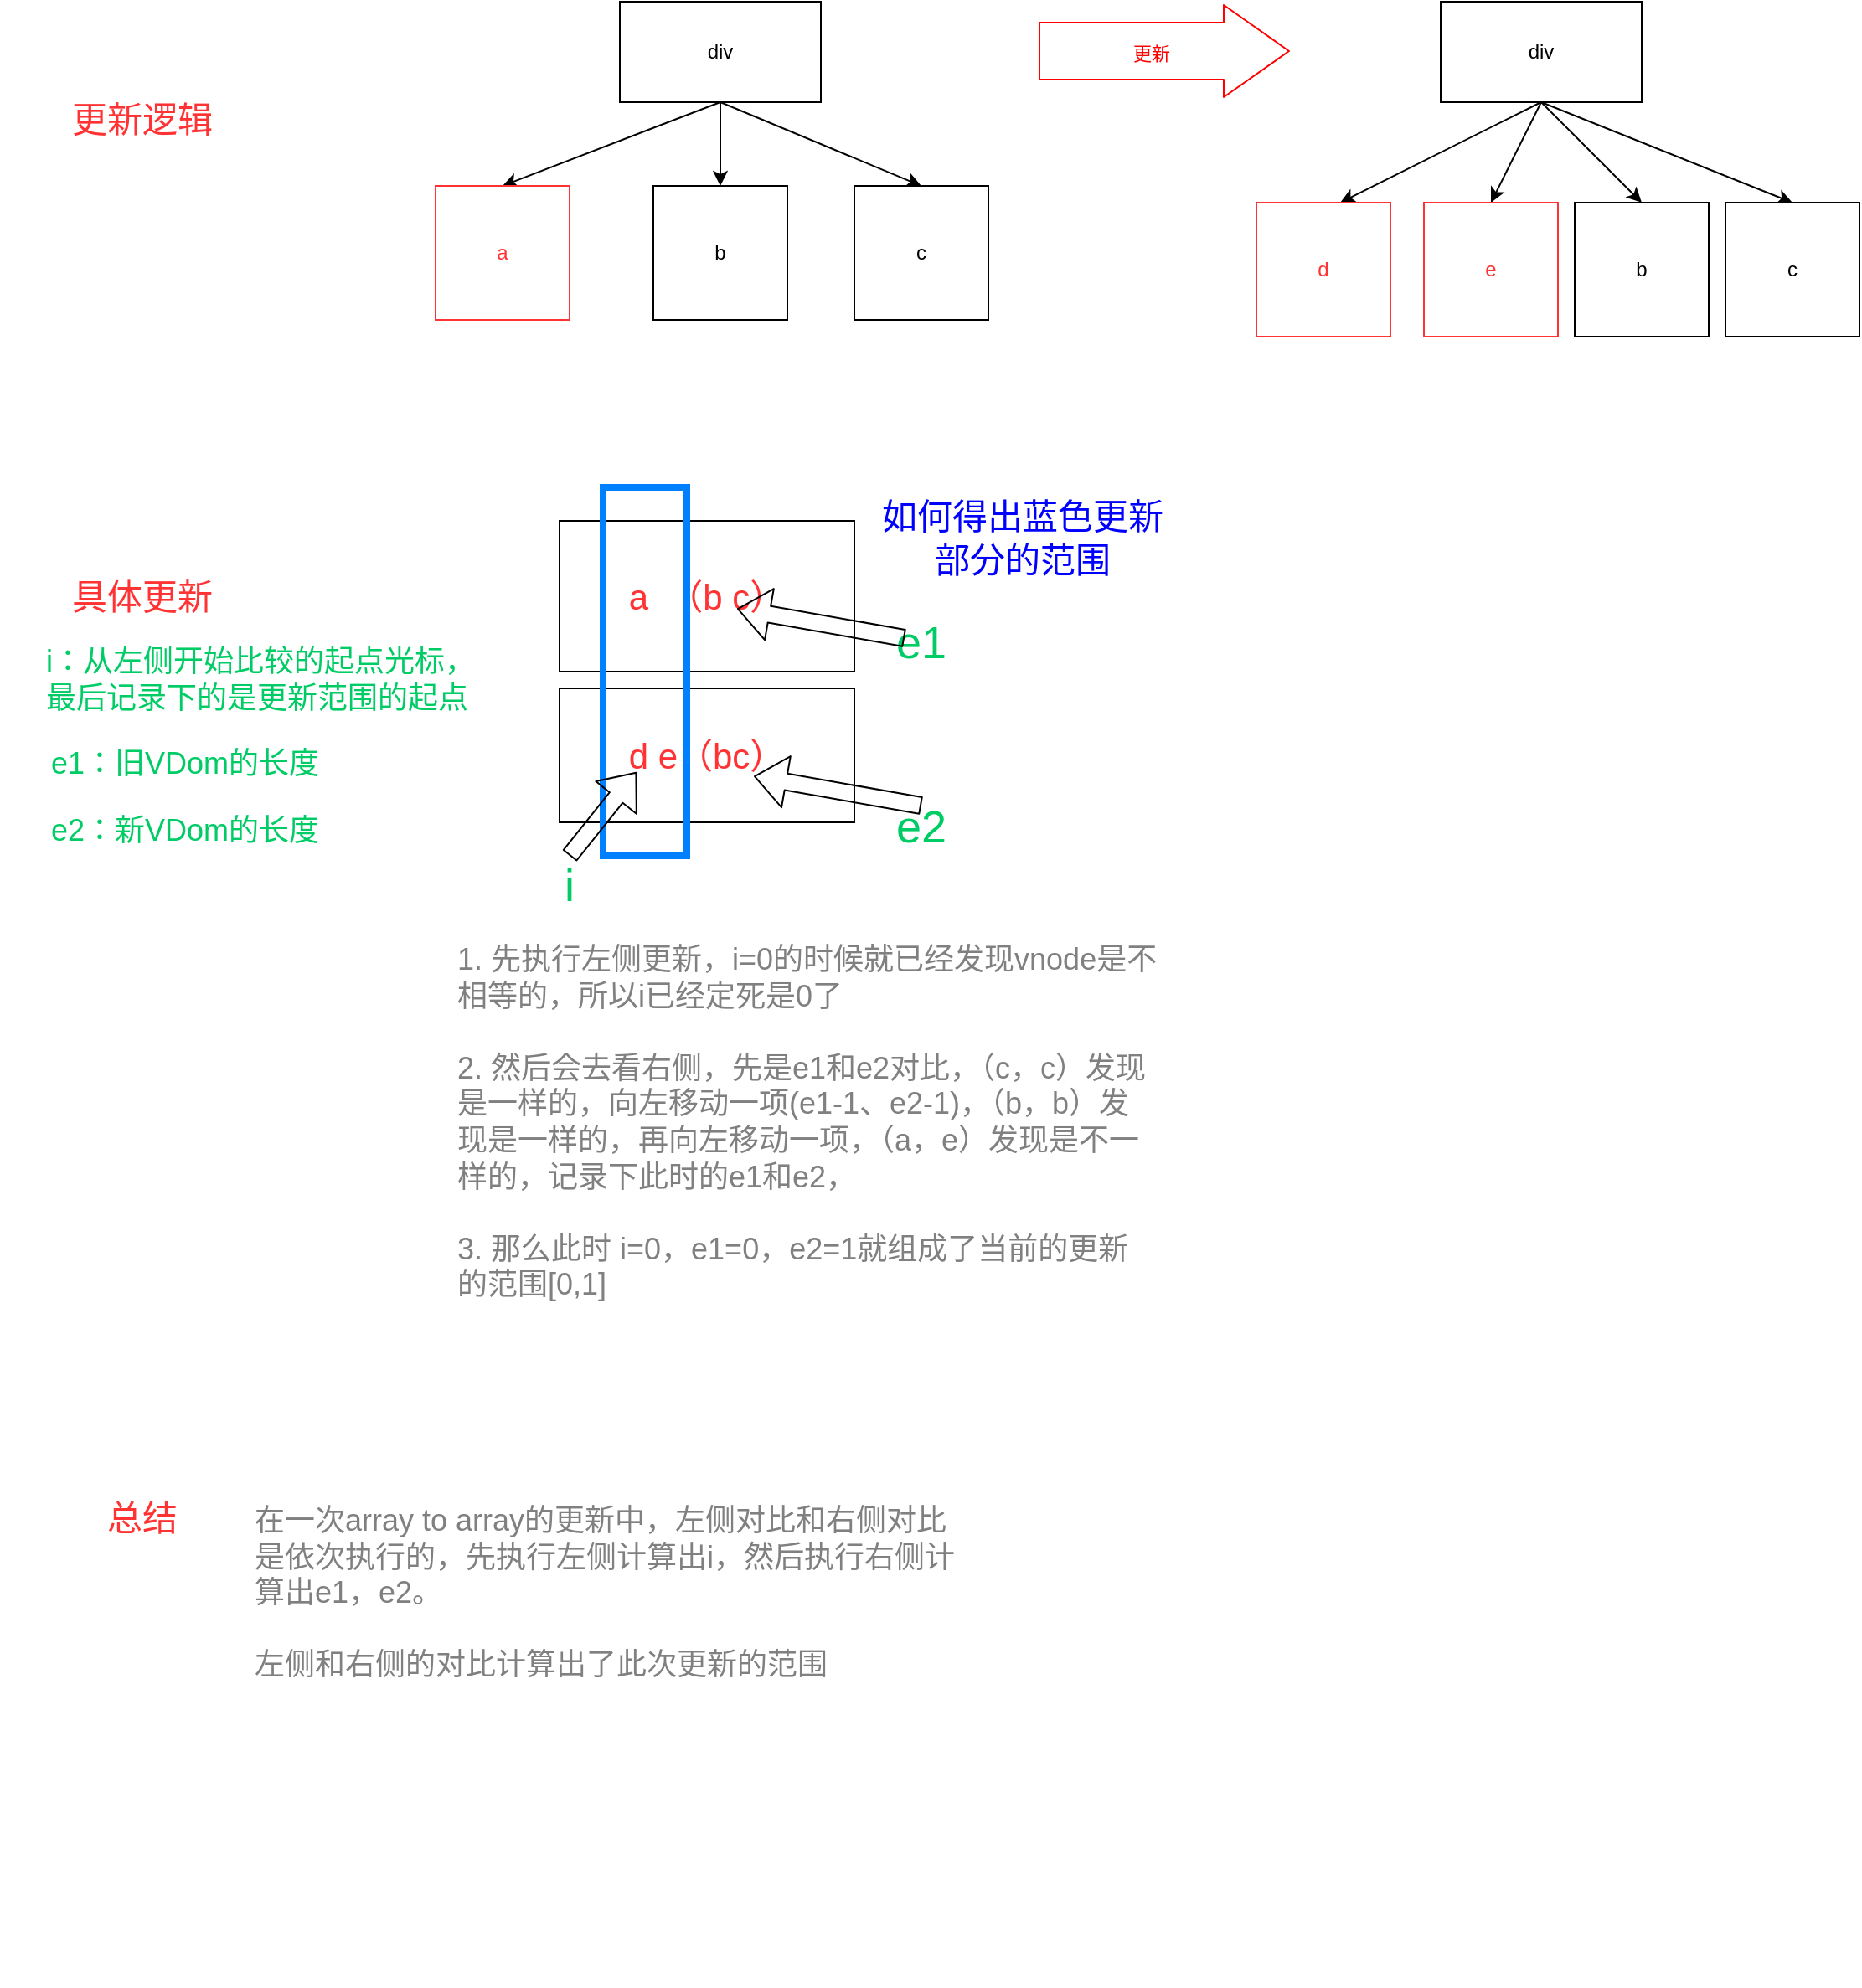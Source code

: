 <mxfile>
    <diagram id="rtLPf_YucaRTqVIEzSHe" name="第 1 页">
        <mxGraphModel dx="1187" dy="860" grid="1" gridSize="10" guides="1" tooltips="1" connect="1" arrows="1" fold="1" page="1" pageScale="1" pageWidth="827" pageHeight="1169" math="0" shadow="0">
            <root>
                <mxCell id="0"/>
                <mxCell id="1" parent="0"/>
                <mxCell id="8" style="edgeStyle=none;html=1;exitX=0.5;exitY=1;exitDx=0;exitDy=0;entryX=0.5;entryY=0;entryDx=0;entryDy=0;" parent="1" source="2" target="3" edge="1">
                    <mxGeometry relative="1" as="geometry"/>
                </mxCell>
                <mxCell id="9" style="edgeStyle=none;html=1;exitX=0.5;exitY=1;exitDx=0;exitDy=0;entryX=0.5;entryY=0;entryDx=0;entryDy=0;" parent="1" source="2" target="5" edge="1">
                    <mxGeometry relative="1" as="geometry"/>
                </mxCell>
                <mxCell id="10" style="edgeStyle=none;html=1;exitX=0.5;exitY=1;exitDx=0;exitDy=0;entryX=0.5;entryY=0;entryDx=0;entryDy=0;" parent="1" source="2" target="6" edge="1">
                    <mxGeometry relative="1" as="geometry"/>
                </mxCell>
                <mxCell id="2" value="div" style="rounded=0;whiteSpace=wrap;html=1;" parent="1" vertex="1">
                    <mxGeometry x="390" y="40" width="120" height="60" as="geometry"/>
                </mxCell>
                <mxCell id="3" value="a" style="whiteSpace=wrap;html=1;aspect=fixed;fontColor=#FF3333;strokeColor=#FF3333;" parent="1" vertex="1">
                    <mxGeometry x="280" y="150" width="80" height="80" as="geometry"/>
                </mxCell>
                <mxCell id="5" value="b" style="whiteSpace=wrap;html=1;aspect=fixed;" parent="1" vertex="1">
                    <mxGeometry x="410" y="150" width="80" height="80" as="geometry"/>
                </mxCell>
                <mxCell id="6" value="c" style="whiteSpace=wrap;html=1;aspect=fixed;" parent="1" vertex="1">
                    <mxGeometry x="530" y="150" width="80" height="80" as="geometry"/>
                </mxCell>
                <mxCell id="11" value="" style="shape=flexArrow;endArrow=classic;html=1;width=34;endSize=12.67;strokeColor=#FF0000;" parent="1" edge="1">
                    <mxGeometry width="50" height="50" relative="1" as="geometry">
                        <mxPoint x="640" y="69.5" as="sourcePoint"/>
                        <mxPoint x="790" y="69.5" as="targetPoint"/>
                    </mxGeometry>
                </mxCell>
                <mxCell id="21" value="更新" style="edgeLabel;html=1;align=center;verticalAlign=middle;resizable=0;points=[];fontColor=#FF0000;" parent="11" vertex="1" connectable="0">
                    <mxGeometry x="-0.107" y="7" relative="1" as="geometry">
                        <mxPoint y="8" as="offset"/>
                    </mxGeometry>
                </mxCell>
                <mxCell id="12" style="edgeStyle=none;html=1;exitX=0.5;exitY=1;exitDx=0;exitDy=0;entryX=0.5;entryY=0;entryDx=0;entryDy=0;" parent="1" source="15" edge="1">
                    <mxGeometry relative="1" as="geometry">
                        <mxPoint x="820" y="160" as="targetPoint"/>
                    </mxGeometry>
                </mxCell>
                <mxCell id="13" style="edgeStyle=none;html=1;exitX=0.5;exitY=1;exitDx=0;exitDy=0;entryX=0.5;entryY=0;entryDx=0;entryDy=0;" parent="1" source="15" target="17" edge="1">
                    <mxGeometry relative="1" as="geometry"/>
                </mxCell>
                <mxCell id="14" style="edgeStyle=none;html=1;exitX=0.5;exitY=1;exitDx=0;exitDy=0;entryX=0.5;entryY=0;entryDx=0;entryDy=0;" parent="1" source="15" target="18" edge="1">
                    <mxGeometry relative="1" as="geometry"/>
                </mxCell>
                <mxCell id="20" style="edgeStyle=none;html=1;exitX=0.5;exitY=1;exitDx=0;exitDy=0;entryX=0.5;entryY=0;entryDx=0;entryDy=0;" parent="1" source="15" target="19" edge="1">
                    <mxGeometry relative="1" as="geometry"/>
                </mxCell>
                <mxCell id="15" value="div" style="rounded=0;whiteSpace=wrap;html=1;" parent="1" vertex="1">
                    <mxGeometry x="880" y="40" width="120" height="60" as="geometry"/>
                </mxCell>
                <mxCell id="16" value="d" style="whiteSpace=wrap;html=1;aspect=fixed;fontColor=#FF3333;strokeColor=#FF3333;" parent="1" vertex="1">
                    <mxGeometry x="770" y="160" width="80" height="80" as="geometry"/>
                </mxCell>
                <mxCell id="17" value="e" style="whiteSpace=wrap;html=1;aspect=fixed;fontColor=#FF3333;strokeColor=#FF3333;" parent="1" vertex="1">
                    <mxGeometry x="870" y="160" width="80" height="80" as="geometry"/>
                </mxCell>
                <mxCell id="18" value="b" style="whiteSpace=wrap;html=1;aspect=fixed;" parent="1" vertex="1">
                    <mxGeometry x="960" y="160" width="80" height="80" as="geometry"/>
                </mxCell>
                <mxCell id="19" value="c" style="whiteSpace=wrap;html=1;aspect=fixed;" parent="1" vertex="1">
                    <mxGeometry x="1050" y="160" width="80" height="80" as="geometry"/>
                </mxCell>
                <mxCell id="23" value="更新逻辑" style="text;html=1;strokeColor=none;fillColor=none;align=center;verticalAlign=middle;whiteSpace=wrap;rounded=0;fontSize=21;fontColor=#FF3333;" parent="1" vertex="1">
                    <mxGeometry x="20" y="50" width="170" height="120" as="geometry"/>
                </mxCell>
                <mxCell id="24" value="具体更新" style="text;html=1;strokeColor=none;fillColor=none;align=center;verticalAlign=middle;whiteSpace=wrap;rounded=0;fontSize=21;fontColor=#FF3333;" parent="1" vertex="1">
                    <mxGeometry x="20" y="330" width="170" height="130" as="geometry"/>
                </mxCell>
                <mxCell id="25" value="a&amp;nbsp; （b c）" style="rounded=0;whiteSpace=wrap;html=1;fontSize=21;fontColor=#FF3333;" parent="1" vertex="1">
                    <mxGeometry x="354" y="350" width="176" height="90" as="geometry"/>
                </mxCell>
                <mxCell id="26" value="d e（bc）" style="rounded=0;whiteSpace=wrap;html=1;fontSize=21;fontColor=#FF3333;" parent="1" vertex="1">
                    <mxGeometry x="354" y="450" width="176" height="80" as="geometry"/>
                </mxCell>
                <mxCell id="27" value="" style="rounded=0;whiteSpace=wrap;html=1;fontSize=21;fontColor=#FF3333;fillColor=none;strokeColor=#007FFF;strokeWidth=4;" parent="1" vertex="1">
                    <mxGeometry x="380" y="330" width="50" height="220" as="geometry"/>
                </mxCell>
                <mxCell id="29" value="如何得出蓝色更新&lt;br&gt;部分的范围" style="text;html=1;align=center;verticalAlign=middle;resizable=0;points=[];autosize=1;strokeColor=none;fillColor=none;fontSize=21;fontColor=#0000FF;" parent="1" vertex="1">
                    <mxGeometry x="540" y="330" width="180" height="60" as="geometry"/>
                </mxCell>
                <mxCell id="30" value="i" style="text;html=1;strokeColor=none;fillColor=none;align=center;verticalAlign=middle;whiteSpace=wrap;rounded=0;fontSize=27;fontColor=#00CC66;" parent="1" vertex="1">
                    <mxGeometry x="330" y="550" width="60" height="35" as="geometry"/>
                </mxCell>
                <mxCell id="33" value="e1" style="text;html=1;strokeColor=none;fillColor=none;align=center;verticalAlign=middle;whiteSpace=wrap;rounded=0;fontSize=27;fontColor=#00CC66;" parent="1" vertex="1">
                    <mxGeometry x="540" y="405" width="60" height="35" as="geometry"/>
                </mxCell>
                <mxCell id="35" value="" style="shape=flexArrow;endArrow=classic;html=1;fontSize=27;fontColor=#00CC66;exitX=0;exitY=0.5;exitDx=0;exitDy=0;entryX=0.4;entryY=0.318;entryDx=0;entryDy=0;entryPerimeter=0;" parent="1" edge="1">
                    <mxGeometry width="50" height="50" relative="1" as="geometry">
                        <mxPoint x="560" y="420" as="sourcePoint"/>
                        <mxPoint x="460" y="402.46" as="targetPoint"/>
                    </mxGeometry>
                </mxCell>
                <mxCell id="36" value="e2" style="text;html=1;strokeColor=none;fillColor=none;align=center;verticalAlign=middle;whiteSpace=wrap;rounded=0;fontSize=27;fontColor=#00CC66;" parent="1" vertex="1">
                    <mxGeometry x="540" y="515" width="60" height="35" as="geometry"/>
                </mxCell>
                <mxCell id="37" value="" style="shape=flexArrow;endArrow=classic;html=1;fontSize=27;fontColor=#00CC66;exitX=0;exitY=0.5;exitDx=0;exitDy=0;entryX=0.4;entryY=0.318;entryDx=0;entryDy=0;entryPerimeter=0;" parent="1" edge="1">
                    <mxGeometry width="50" height="50" relative="1" as="geometry">
                        <mxPoint x="570" y="520" as="sourcePoint"/>
                        <mxPoint x="470" y="502.46" as="targetPoint"/>
                    </mxGeometry>
                </mxCell>
                <mxCell id="38" value="" style="shape=flexArrow;endArrow=classic;html=1;fontSize=27;fontColor=#00CC66;exitX=0.5;exitY=0;exitDx=0;exitDy=0;" parent="1" source="30" edge="1">
                    <mxGeometry width="50" height="50" relative="1" as="geometry">
                        <mxPoint x="380" y="550" as="sourcePoint"/>
                        <mxPoint x="400" y="500" as="targetPoint"/>
                    </mxGeometry>
                </mxCell>
                <mxCell id="39" value="1. 先执行左侧更新，i=0的时候就已经发现vnode是不相等的，所以i已经定死是0了&lt;br&gt;&lt;br&gt;2. 然后会去看右侧，先是e1和e2对比，（c，c）发现是一样的，向左移动一项(e1-1、e2-1)，（b，b）发现是一样的，再向左移动一项，（a，e）发现是不一样的，记录下此时的e1和e2，&lt;br&gt;&lt;br&gt;3. 那么此时 i=0，e1=0，e2=1就组成了当前的更新的范围[0,1]" style="text;html=1;strokeColor=none;fillColor=none;align=left;verticalAlign=top;whiteSpace=wrap;rounded=0;fontSize=18;fontColor=#808080;spacingBottom=0;spacingTop=0;" parent="1" vertex="1">
                    <mxGeometry x="290.5" y="595" width="419.5" height="295" as="geometry"/>
                </mxCell>
                <mxCell id="40" value="i：从左侧开始比较的起点光标，&lt;br&gt;&lt;div style=&quot;text-align: left&quot;&gt;&lt;span&gt;最后记录下的是更新范围的起点&lt;/span&gt;&lt;/div&gt;" style="text;html=1;align=center;verticalAlign=middle;resizable=0;points=[];autosize=1;strokeColor=none;fillColor=none;fontSize=18;fontColor=#00CC66;" parent="1" vertex="1">
                    <mxGeometry x="40" y="420" width="270" height="50" as="geometry"/>
                </mxCell>
                <mxCell id="41" value="e1：旧VDom的长度" style="text;html=1;align=center;verticalAlign=middle;resizable=0;points=[];autosize=1;strokeColor=none;fillColor=none;fontSize=18;fontColor=#00CC66;" parent="1" vertex="1">
                    <mxGeometry x="40" y="480" width="180" height="30" as="geometry"/>
                </mxCell>
                <mxCell id="42" value="e2：新VDom的长度" style="text;html=1;align=center;verticalAlign=middle;resizable=0;points=[];autosize=1;strokeColor=none;fillColor=none;fontSize=18;fontColor=#00CC66;" parent="1" vertex="1">
                    <mxGeometry x="40" y="520" width="180" height="30" as="geometry"/>
                </mxCell>
                <mxCell id="43" value="总结" style="text;html=1;strokeColor=none;fillColor=none;align=center;verticalAlign=middle;whiteSpace=wrap;rounded=0;fontSize=21;fontColor=#FF3333;" parent="1" vertex="1">
                    <mxGeometry x="20" y="880" width="170" height="130" as="geometry"/>
                </mxCell>
                <mxCell id="49" value="在一次array to array的更新中，左侧对比和右侧对比是依次执行的，先执行左侧计算出i，然后执行右侧计算出e1，e2。&lt;br&gt;&lt;br&gt;左侧和右侧的对比计算出了此次更新的范围" style="text;html=1;strokeColor=none;fillColor=none;align=left;verticalAlign=top;whiteSpace=wrap;rounded=0;fontSize=18;fontColor=#808080;spacingBottom=0;spacingTop=0;" vertex="1" parent="1">
                    <mxGeometry x="170" y="930" width="419.5" height="295" as="geometry"/>
                </mxCell>
            </root>
        </mxGraphModel>
    </diagram>
</mxfile>